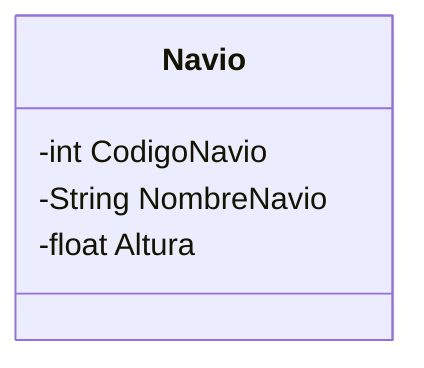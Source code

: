 classDiagram
    class Navio{
        -int CodigoNavio
        -String NombreNavio
        -float Altura
    }